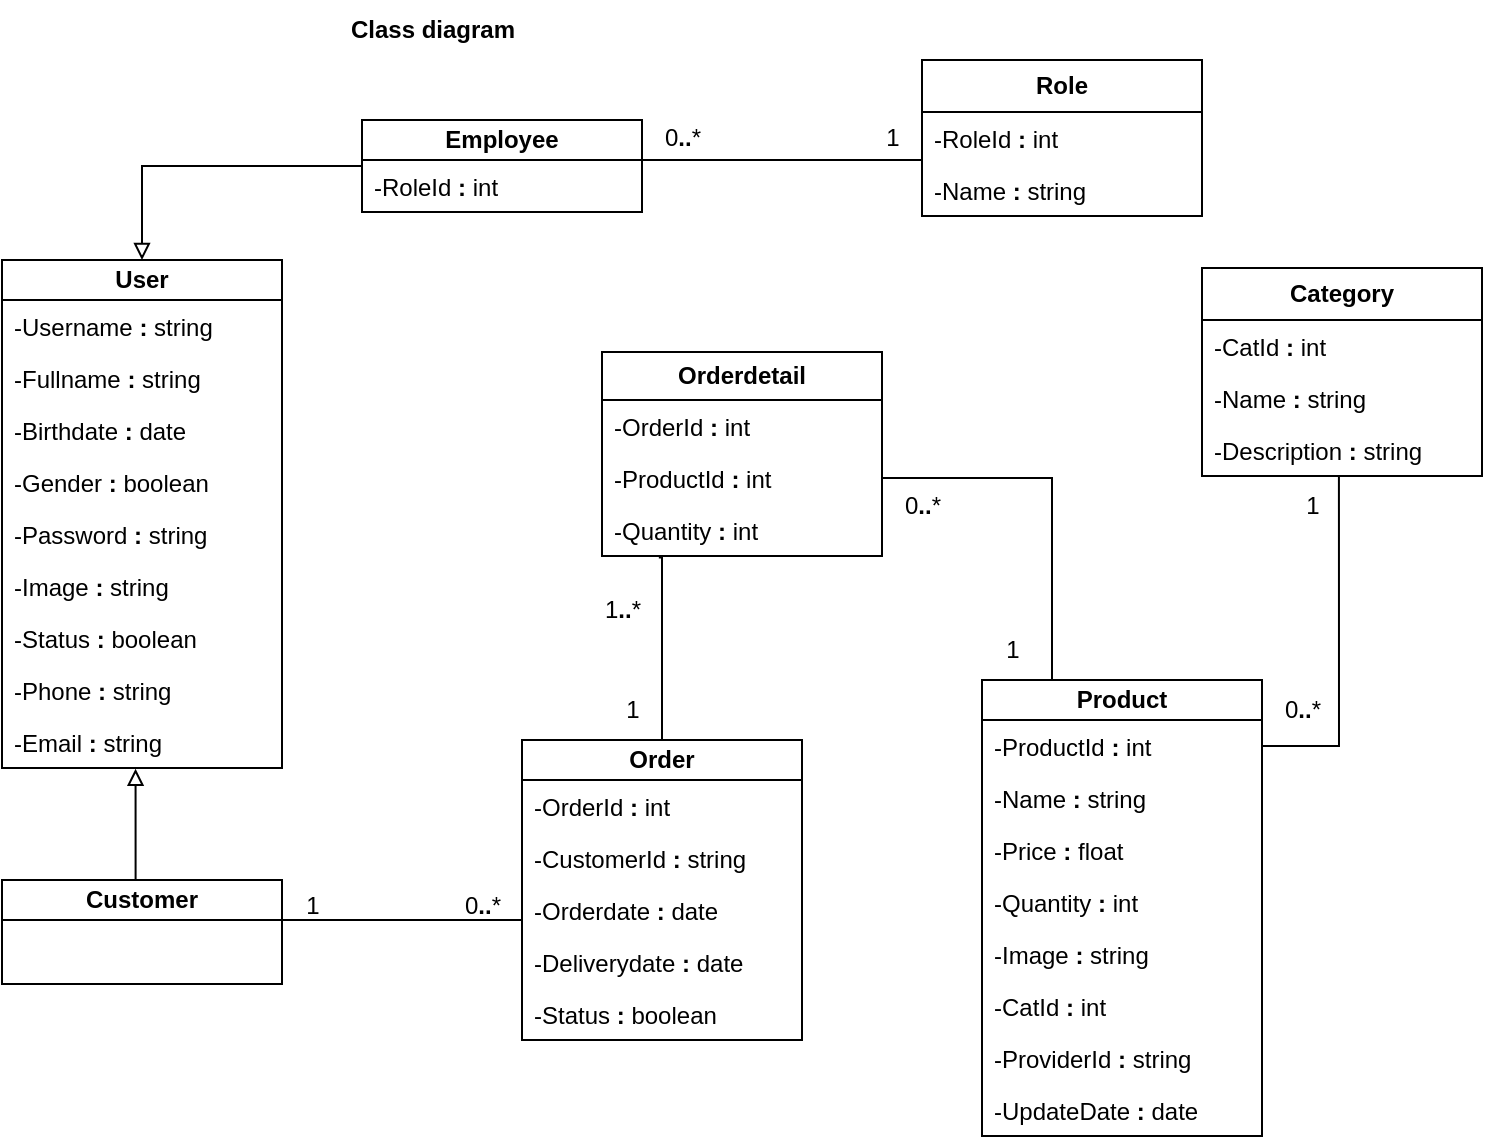 <mxfile version="26.0.3">
  <diagram name="Trang-1" id="YgK7qZTA63xxrdDLXhKl">
    <mxGraphModel dx="1235" dy="614" grid="1" gridSize="10" guides="1" tooltips="1" connect="1" arrows="1" fold="1" page="1" pageScale="1" pageWidth="827" pageHeight="1169" math="0" shadow="0">
      <root>
        <mxCell id="0" />
        <mxCell id="1" parent="0" />
        <mxCell id="rEkQVrX70EZeq7Gu5W5b-4" value="&lt;b&gt;User&lt;/b&gt;" style="swimlane;fontStyle=0;childLayout=stackLayout;horizontal=1;startSize=20;fillColor=none;horizontalStack=0;resizeParent=1;resizeParentMax=0;resizeLast=0;collapsible=1;marginBottom=0;whiteSpace=wrap;html=1;" vertex="1" parent="1">
          <mxGeometry x="60" y="140" width="140" height="254" as="geometry">
            <mxRectangle x="150" y="210" width="100" height="30" as="alternateBounds" />
          </mxGeometry>
        </mxCell>
        <mxCell id="rEkQVrX70EZeq7Gu5W5b-5" value="-Username &lt;b&gt;: &lt;/b&gt;string" style="text;strokeColor=none;fillColor=none;align=left;verticalAlign=top;spacingLeft=4;spacingRight=4;overflow=hidden;rotatable=0;points=[[0,0.5],[1,0.5]];portConstraint=eastwest;whiteSpace=wrap;html=1;" vertex="1" parent="rEkQVrX70EZeq7Gu5W5b-4">
          <mxGeometry y="20" width="140" height="26" as="geometry" />
        </mxCell>
        <mxCell id="rEkQVrX70EZeq7Gu5W5b-6" value="-Fullname &lt;b&gt;: &lt;/b&gt;string" style="text;strokeColor=none;fillColor=none;align=left;verticalAlign=top;spacingLeft=4;spacingRight=4;overflow=hidden;rotatable=0;points=[[0,0.5],[1,0.5]];portConstraint=eastwest;whiteSpace=wrap;html=1;" vertex="1" parent="rEkQVrX70EZeq7Gu5W5b-4">
          <mxGeometry y="46" width="140" height="26" as="geometry" />
        </mxCell>
        <mxCell id="rEkQVrX70EZeq7Gu5W5b-7" value="&lt;div&gt;-Birthdate &lt;b&gt;: &lt;/b&gt;date&lt;/div&gt;" style="text;strokeColor=none;fillColor=none;align=left;verticalAlign=top;spacingLeft=4;spacingRight=4;overflow=hidden;rotatable=0;points=[[0,0.5],[1,0.5]];portConstraint=eastwest;whiteSpace=wrap;html=1;" vertex="1" parent="rEkQVrX70EZeq7Gu5W5b-4">
          <mxGeometry y="72" width="140" height="26" as="geometry" />
        </mxCell>
        <mxCell id="rEkQVrX70EZeq7Gu5W5b-8" value="&lt;div&gt;-Gender &lt;b&gt;: &lt;/b&gt;boolean&lt;/div&gt;" style="text;strokeColor=none;fillColor=none;align=left;verticalAlign=top;spacingLeft=4;spacingRight=4;overflow=hidden;rotatable=0;points=[[0,0.5],[1,0.5]];portConstraint=eastwest;whiteSpace=wrap;html=1;" vertex="1" parent="rEkQVrX70EZeq7Gu5W5b-4">
          <mxGeometry y="98" width="140" height="26" as="geometry" />
        </mxCell>
        <mxCell id="rEkQVrX70EZeq7Gu5W5b-10" value="-Password &lt;b&gt;: &lt;/b&gt;string" style="text;strokeColor=none;fillColor=none;align=left;verticalAlign=top;spacingLeft=4;spacingRight=4;overflow=hidden;rotatable=0;points=[[0,0.5],[1,0.5]];portConstraint=eastwest;whiteSpace=wrap;html=1;" vertex="1" parent="rEkQVrX70EZeq7Gu5W5b-4">
          <mxGeometry y="124" width="140" height="26" as="geometry" />
        </mxCell>
        <mxCell id="rEkQVrX70EZeq7Gu5W5b-11" value="-Image &lt;b&gt;: &lt;/b&gt;string" style="text;strokeColor=none;fillColor=none;align=left;verticalAlign=top;spacingLeft=4;spacingRight=4;overflow=hidden;rotatable=0;points=[[0,0.5],[1,0.5]];portConstraint=eastwest;whiteSpace=wrap;html=1;" vertex="1" parent="rEkQVrX70EZeq7Gu5W5b-4">
          <mxGeometry y="150" width="140" height="26" as="geometry" />
        </mxCell>
        <mxCell id="rEkQVrX70EZeq7Gu5W5b-12" value="-Status &lt;b&gt;: &lt;/b&gt;boolean" style="text;strokeColor=none;fillColor=none;align=left;verticalAlign=top;spacingLeft=4;spacingRight=4;overflow=hidden;rotatable=0;points=[[0,0.5],[1,0.5]];portConstraint=eastwest;whiteSpace=wrap;html=1;" vertex="1" parent="rEkQVrX70EZeq7Gu5W5b-4">
          <mxGeometry y="176" width="140" height="26" as="geometry" />
        </mxCell>
        <mxCell id="rEkQVrX70EZeq7Gu5W5b-13" value="&lt;div&gt;-Phone &lt;b&gt;: &lt;/b&gt;string&lt;/div&gt;" style="text;strokeColor=none;fillColor=none;align=left;verticalAlign=top;spacingLeft=4;spacingRight=4;overflow=hidden;rotatable=0;points=[[0,0.5],[1,0.5]];portConstraint=eastwest;whiteSpace=wrap;html=1;" vertex="1" parent="rEkQVrX70EZeq7Gu5W5b-4">
          <mxGeometry y="202" width="140" height="26" as="geometry" />
        </mxCell>
        <mxCell id="rEkQVrX70EZeq7Gu5W5b-14" value="&lt;div&gt;-Email &lt;b&gt;: &lt;/b&gt;string&lt;/div&gt;" style="text;strokeColor=none;fillColor=none;align=left;verticalAlign=top;spacingLeft=4;spacingRight=4;overflow=hidden;rotatable=0;points=[[0,0.5],[1,0.5]];portConstraint=eastwest;whiteSpace=wrap;html=1;" vertex="1" parent="rEkQVrX70EZeq7Gu5W5b-4">
          <mxGeometry y="228" width="140" height="26" as="geometry" />
        </mxCell>
        <mxCell id="rEkQVrX70EZeq7Gu5W5b-25" value="&lt;b&gt;Customer&lt;/b&gt;" style="swimlane;fontStyle=0;childLayout=stackLayout;horizontal=1;startSize=20;fillColor=none;horizontalStack=0;resizeParent=1;resizeParentMax=0;resizeLast=0;collapsible=1;marginBottom=0;whiteSpace=wrap;html=1;" vertex="1" parent="1">
          <mxGeometry x="60" y="450" width="140" height="52" as="geometry" />
        </mxCell>
        <mxCell id="rEkQVrX70EZeq7Gu5W5b-29" style="edgeStyle=orthogonalEdgeStyle;rounded=0;orthogonalLoop=1;jettySize=auto;html=1;exitX=0.5;exitY=0;exitDx=0;exitDy=0;entryX=0.477;entryY=1.015;entryDx=0;entryDy=0;entryPerimeter=0;endArrow=block;endFill=0;" edge="1" parent="1" source="rEkQVrX70EZeq7Gu5W5b-25" target="rEkQVrX70EZeq7Gu5W5b-14">
          <mxGeometry relative="1" as="geometry">
            <mxPoint x="130" y="410" as="targetPoint" />
            <Array as="points">
              <mxPoint x="127" y="450" />
            </Array>
          </mxGeometry>
        </mxCell>
        <mxCell id="rEkQVrX70EZeq7Gu5W5b-39" style="edgeStyle=orthogonalEdgeStyle;rounded=0;orthogonalLoop=1;jettySize=auto;html=1;exitX=0;exitY=0.5;exitDx=0;exitDy=0;entryX=0.5;entryY=0;entryDx=0;entryDy=0;endArrow=block;endFill=0;" edge="1" parent="1" source="rEkQVrX70EZeq7Gu5W5b-35" target="rEkQVrX70EZeq7Gu5W5b-4">
          <mxGeometry relative="1" as="geometry" />
        </mxCell>
        <mxCell id="rEkQVrX70EZeq7Gu5W5b-35" value="&lt;b&gt;Employee&lt;/b&gt;" style="swimlane;fontStyle=0;childLayout=stackLayout;horizontal=1;startSize=20;fillColor=none;horizontalStack=0;resizeParent=1;resizeParentMax=0;resizeLast=0;collapsible=1;marginBottom=0;whiteSpace=wrap;html=1;" vertex="1" parent="1">
          <mxGeometry x="240" y="70" width="140" height="46" as="geometry" />
        </mxCell>
        <mxCell id="rEkQVrX70EZeq7Gu5W5b-36" value="-RoleId &lt;b&gt;: &lt;/b&gt;int" style="text;strokeColor=none;fillColor=none;align=left;verticalAlign=top;spacingLeft=4;spacingRight=4;overflow=hidden;rotatable=0;points=[[0,0.5],[1,0.5]];portConstraint=eastwest;whiteSpace=wrap;html=1;" vertex="1" parent="rEkQVrX70EZeq7Gu5W5b-35">
          <mxGeometry y="20" width="140" height="26" as="geometry" />
        </mxCell>
        <mxCell id="rEkQVrX70EZeq7Gu5W5b-40" value="&lt;b&gt;Role&lt;/b&gt;" style="swimlane;fontStyle=0;childLayout=stackLayout;horizontal=1;startSize=26;fillColor=none;horizontalStack=0;resizeParent=1;resizeParentMax=0;resizeLast=0;collapsible=1;marginBottom=0;whiteSpace=wrap;html=1;" vertex="1" parent="1">
          <mxGeometry x="520" y="40" width="140" height="78" as="geometry" />
        </mxCell>
        <mxCell id="rEkQVrX70EZeq7Gu5W5b-41" value="-RoleId &lt;b&gt;: &lt;/b&gt;int" style="text;strokeColor=none;fillColor=none;align=left;verticalAlign=top;spacingLeft=4;spacingRight=4;overflow=hidden;rotatable=0;points=[[0,0.5],[1,0.5]];portConstraint=eastwest;whiteSpace=wrap;html=1;" vertex="1" parent="rEkQVrX70EZeq7Gu5W5b-40">
          <mxGeometry y="26" width="140" height="26" as="geometry" />
        </mxCell>
        <mxCell id="rEkQVrX70EZeq7Gu5W5b-42" value="-Name &lt;b&gt;: &lt;/b&gt;string" style="text;strokeColor=none;fillColor=none;align=left;verticalAlign=top;spacingLeft=4;spacingRight=4;overflow=hidden;rotatable=0;points=[[0,0.5],[1,0.5]];portConstraint=eastwest;whiteSpace=wrap;html=1;" vertex="1" parent="rEkQVrX70EZeq7Gu5W5b-40">
          <mxGeometry y="52" width="140" height="26" as="geometry" />
        </mxCell>
        <mxCell id="rEkQVrX70EZeq7Gu5W5b-44" style="edgeStyle=orthogonalEdgeStyle;rounded=0;orthogonalLoop=1;jettySize=auto;html=1;exitX=0;exitY=0.5;exitDx=0;exitDy=0;endArrow=none;endFill=0;" edge="1" parent="1" source="rEkQVrX70EZeq7Gu5W5b-41">
          <mxGeometry relative="1" as="geometry">
            <mxPoint x="379" y="90" as="targetPoint" />
            <Array as="points">
              <mxPoint x="520" y="90" />
            </Array>
          </mxGeometry>
        </mxCell>
        <mxCell id="rEkQVrX70EZeq7Gu5W5b-45" value="0&lt;b&gt;..&lt;/b&gt;*" style="text;html=1;align=center;verticalAlign=middle;resizable=0;points=[];autosize=1;strokeColor=none;fillColor=none;" vertex="1" parent="1">
          <mxGeometry x="380" y="64" width="40" height="30" as="geometry" />
        </mxCell>
        <mxCell id="rEkQVrX70EZeq7Gu5W5b-46" value="1" style="text;html=1;align=center;verticalAlign=middle;resizable=0;points=[];autosize=1;strokeColor=none;fillColor=none;" vertex="1" parent="1">
          <mxGeometry x="490" y="64" width="30" height="30" as="geometry" />
        </mxCell>
        <mxCell id="rEkQVrX70EZeq7Gu5W5b-47" value="&lt;b&gt;Order&lt;/b&gt;" style="swimlane;fontStyle=0;childLayout=stackLayout;horizontal=1;startSize=20;fillColor=none;horizontalStack=0;resizeParent=1;resizeParentMax=0;resizeLast=0;collapsible=1;marginBottom=0;whiteSpace=wrap;html=1;" vertex="1" parent="1">
          <mxGeometry x="320" y="380" width="140" height="150" as="geometry" />
        </mxCell>
        <mxCell id="rEkQVrX70EZeq7Gu5W5b-48" value="-OrderId &lt;b&gt;: &lt;/b&gt;int" style="text;strokeColor=none;fillColor=none;align=left;verticalAlign=top;spacingLeft=4;spacingRight=4;overflow=hidden;rotatable=0;points=[[0,0.5],[1,0.5]];portConstraint=eastwest;whiteSpace=wrap;html=1;" vertex="1" parent="rEkQVrX70EZeq7Gu5W5b-47">
          <mxGeometry y="20" width="140" height="26" as="geometry" />
        </mxCell>
        <mxCell id="rEkQVrX70EZeq7Gu5W5b-49" value="-CustomerId &lt;b&gt;: &lt;/b&gt;string" style="text;strokeColor=none;fillColor=none;align=left;verticalAlign=top;spacingLeft=4;spacingRight=4;overflow=hidden;rotatable=0;points=[[0,0.5],[1,0.5]];portConstraint=eastwest;whiteSpace=wrap;html=1;" vertex="1" parent="rEkQVrX70EZeq7Gu5W5b-47">
          <mxGeometry y="46" width="140" height="26" as="geometry" />
        </mxCell>
        <mxCell id="rEkQVrX70EZeq7Gu5W5b-50" value="-Orderdate &lt;b&gt;: &lt;/b&gt;date" style="text;strokeColor=none;fillColor=none;align=left;verticalAlign=top;spacingLeft=4;spacingRight=4;overflow=hidden;rotatable=0;points=[[0,0.5],[1,0.5]];portConstraint=eastwest;whiteSpace=wrap;html=1;" vertex="1" parent="rEkQVrX70EZeq7Gu5W5b-47">
          <mxGeometry y="72" width="140" height="26" as="geometry" />
        </mxCell>
        <mxCell id="rEkQVrX70EZeq7Gu5W5b-51" value="-Deliverydate &lt;b&gt;: &lt;/b&gt;date" style="text;strokeColor=none;fillColor=none;align=left;verticalAlign=top;spacingLeft=4;spacingRight=4;overflow=hidden;rotatable=0;points=[[0,0.5],[1,0.5]];portConstraint=eastwest;whiteSpace=wrap;html=1;" vertex="1" parent="rEkQVrX70EZeq7Gu5W5b-47">
          <mxGeometry y="98" width="140" height="26" as="geometry" />
        </mxCell>
        <mxCell id="rEkQVrX70EZeq7Gu5W5b-52" value="-Status &lt;b&gt;: &lt;/b&gt;boolean" style="text;strokeColor=none;fillColor=none;align=left;verticalAlign=top;spacingLeft=4;spacingRight=4;overflow=hidden;rotatable=0;points=[[0,0.5],[1,0.5]];portConstraint=eastwest;whiteSpace=wrap;html=1;" vertex="1" parent="rEkQVrX70EZeq7Gu5W5b-47">
          <mxGeometry y="124" width="140" height="26" as="geometry" />
        </mxCell>
        <mxCell id="rEkQVrX70EZeq7Gu5W5b-53" style="edgeStyle=orthogonalEdgeStyle;rounded=0;orthogonalLoop=1;jettySize=auto;html=1;exitX=0;exitY=0.5;exitDx=0;exitDy=0;entryX=0.98;entryY=0.385;entryDx=0;entryDy=0;entryPerimeter=0;endArrow=none;endFill=0;" edge="1" parent="1" source="rEkQVrX70EZeq7Gu5W5b-50" target="rEkQVrX70EZeq7Gu5W5b-25">
          <mxGeometry relative="1" as="geometry">
            <Array as="points">
              <mxPoint x="320" y="470" />
            </Array>
          </mxGeometry>
        </mxCell>
        <mxCell id="rEkQVrX70EZeq7Gu5W5b-54" value="1" style="text;html=1;align=center;verticalAlign=middle;resizable=0;points=[];autosize=1;strokeColor=none;fillColor=none;" vertex="1" parent="1">
          <mxGeometry x="200" y="448" width="30" height="30" as="geometry" />
        </mxCell>
        <mxCell id="rEkQVrX70EZeq7Gu5W5b-55" value="0&lt;b&gt;..&lt;/b&gt;*" style="text;html=1;align=center;verticalAlign=middle;resizable=0;points=[];autosize=1;strokeColor=none;fillColor=none;" vertex="1" parent="1">
          <mxGeometry x="280" y="448" width="40" height="30" as="geometry" />
        </mxCell>
        <mxCell id="rEkQVrX70EZeq7Gu5W5b-56" value="&lt;b&gt;Orderdetail&lt;/b&gt;" style="swimlane;fontStyle=0;childLayout=stackLayout;horizontal=1;startSize=24;fillColor=none;horizontalStack=0;resizeParent=1;resizeParentMax=0;resizeLast=0;collapsible=1;marginBottom=0;whiteSpace=wrap;html=1;" vertex="1" parent="1">
          <mxGeometry x="360" y="186" width="140" height="102" as="geometry" />
        </mxCell>
        <mxCell id="rEkQVrX70EZeq7Gu5W5b-57" value="-OrderId &lt;b&gt;: &lt;/b&gt;int" style="text;strokeColor=none;fillColor=none;align=left;verticalAlign=top;spacingLeft=4;spacingRight=4;overflow=hidden;rotatable=0;points=[[0,0.5],[1,0.5]];portConstraint=eastwest;whiteSpace=wrap;html=1;" vertex="1" parent="rEkQVrX70EZeq7Gu5W5b-56">
          <mxGeometry y="24" width="140" height="26" as="geometry" />
        </mxCell>
        <mxCell id="rEkQVrX70EZeq7Gu5W5b-58" value="-ProductId &lt;b&gt;: &lt;/b&gt;int" style="text;strokeColor=none;fillColor=none;align=left;verticalAlign=top;spacingLeft=4;spacingRight=4;overflow=hidden;rotatable=0;points=[[0,0.5],[1,0.5]];portConstraint=eastwest;whiteSpace=wrap;html=1;" vertex="1" parent="rEkQVrX70EZeq7Gu5W5b-56">
          <mxGeometry y="50" width="140" height="26" as="geometry" />
        </mxCell>
        <mxCell id="rEkQVrX70EZeq7Gu5W5b-59" value="-Quantity &lt;b&gt;: &lt;/b&gt;int" style="text;strokeColor=none;fillColor=none;align=left;verticalAlign=top;spacingLeft=4;spacingRight=4;overflow=hidden;rotatable=0;points=[[0,0.5],[1,0.5]];portConstraint=eastwest;whiteSpace=wrap;html=1;" vertex="1" parent="rEkQVrX70EZeq7Gu5W5b-56">
          <mxGeometry y="76" width="140" height="26" as="geometry" />
        </mxCell>
        <mxCell id="rEkQVrX70EZeq7Gu5W5b-60" style="edgeStyle=orthogonalEdgeStyle;rounded=0;orthogonalLoop=1;jettySize=auto;html=1;exitX=0.5;exitY=0;exitDx=0;exitDy=0;entryX=0.203;entryY=1.031;entryDx=0;entryDy=0;entryPerimeter=0;endArrow=none;endFill=0;" edge="1" parent="1" source="rEkQVrX70EZeq7Gu5W5b-47" target="rEkQVrX70EZeq7Gu5W5b-59">
          <mxGeometry relative="1" as="geometry">
            <Array as="points">
              <mxPoint x="390" y="289" />
            </Array>
          </mxGeometry>
        </mxCell>
        <mxCell id="rEkQVrX70EZeq7Gu5W5b-61" value="1" style="text;html=1;align=center;verticalAlign=middle;resizable=0;points=[];autosize=1;strokeColor=none;fillColor=none;" vertex="1" parent="1">
          <mxGeometry x="360" y="350" width="30" height="30" as="geometry" />
        </mxCell>
        <mxCell id="rEkQVrX70EZeq7Gu5W5b-62" value="1&lt;b&gt;..&lt;/b&gt;*" style="text;html=1;align=center;verticalAlign=middle;resizable=0;points=[];autosize=1;strokeColor=none;fillColor=none;" vertex="1" parent="1">
          <mxGeometry x="350" y="300" width="40" height="30" as="geometry" />
        </mxCell>
        <mxCell id="rEkQVrX70EZeq7Gu5W5b-72" style="edgeStyle=orthogonalEdgeStyle;rounded=0;orthogonalLoop=1;jettySize=auto;html=1;exitX=0.25;exitY=0;exitDx=0;exitDy=0;entryX=1;entryY=0.5;entryDx=0;entryDy=0;endArrow=none;endFill=0;" edge="1" parent="1" source="rEkQVrX70EZeq7Gu5W5b-63" target="rEkQVrX70EZeq7Gu5W5b-58">
          <mxGeometry relative="1" as="geometry" />
        </mxCell>
        <mxCell id="rEkQVrX70EZeq7Gu5W5b-63" value="&lt;b&gt;Product&lt;/b&gt;" style="swimlane;fontStyle=0;childLayout=stackLayout;horizontal=1;startSize=20;fillColor=none;horizontalStack=0;resizeParent=1;resizeParentMax=0;resizeLast=0;collapsible=1;marginBottom=0;whiteSpace=wrap;html=1;" vertex="1" parent="1">
          <mxGeometry x="550" y="350" width="140" height="228" as="geometry" />
        </mxCell>
        <mxCell id="rEkQVrX70EZeq7Gu5W5b-64" value="-ProductId &lt;b&gt;: &lt;/b&gt;int" style="text;strokeColor=none;fillColor=none;align=left;verticalAlign=top;spacingLeft=4;spacingRight=4;overflow=hidden;rotatable=0;points=[[0,0.5],[1,0.5]];portConstraint=eastwest;whiteSpace=wrap;html=1;" vertex="1" parent="rEkQVrX70EZeq7Gu5W5b-63">
          <mxGeometry y="20" width="140" height="26" as="geometry" />
        </mxCell>
        <mxCell id="rEkQVrX70EZeq7Gu5W5b-65" value="-Name &lt;b&gt;: &lt;/b&gt;string" style="text;strokeColor=none;fillColor=none;align=left;verticalAlign=top;spacingLeft=4;spacingRight=4;overflow=hidden;rotatable=0;points=[[0,0.5],[1,0.5]];portConstraint=eastwest;whiteSpace=wrap;html=1;" vertex="1" parent="rEkQVrX70EZeq7Gu5W5b-63">
          <mxGeometry y="46" width="140" height="26" as="geometry" />
        </mxCell>
        <mxCell id="rEkQVrX70EZeq7Gu5W5b-66" value="-Price &lt;b&gt;: &lt;/b&gt;float" style="text;strokeColor=none;fillColor=none;align=left;verticalAlign=top;spacingLeft=4;spacingRight=4;overflow=hidden;rotatable=0;points=[[0,0.5],[1,0.5]];portConstraint=eastwest;whiteSpace=wrap;html=1;" vertex="1" parent="rEkQVrX70EZeq7Gu5W5b-63">
          <mxGeometry y="72" width="140" height="26" as="geometry" />
        </mxCell>
        <mxCell id="rEkQVrX70EZeq7Gu5W5b-67" value="-Quantity &lt;b&gt;: &lt;/b&gt;int" style="text;strokeColor=none;fillColor=none;align=left;verticalAlign=top;spacingLeft=4;spacingRight=4;overflow=hidden;rotatable=0;points=[[0,0.5],[1,0.5]];portConstraint=eastwest;whiteSpace=wrap;html=1;" vertex="1" parent="rEkQVrX70EZeq7Gu5W5b-63">
          <mxGeometry y="98" width="140" height="26" as="geometry" />
        </mxCell>
        <mxCell id="rEkQVrX70EZeq7Gu5W5b-68" value="-Image &lt;b&gt;: &lt;/b&gt;string" style="text;strokeColor=none;fillColor=none;align=left;verticalAlign=top;spacingLeft=4;spacingRight=4;overflow=hidden;rotatable=0;points=[[0,0.5],[1,0.5]];portConstraint=eastwest;whiteSpace=wrap;html=1;" vertex="1" parent="rEkQVrX70EZeq7Gu5W5b-63">
          <mxGeometry y="124" width="140" height="26" as="geometry" />
        </mxCell>
        <mxCell id="rEkQVrX70EZeq7Gu5W5b-69" value="-CatId &lt;b&gt;: &lt;/b&gt;int" style="text;strokeColor=none;fillColor=none;align=left;verticalAlign=top;spacingLeft=4;spacingRight=4;overflow=hidden;rotatable=0;points=[[0,0.5],[1,0.5]];portConstraint=eastwest;whiteSpace=wrap;html=1;" vertex="1" parent="rEkQVrX70EZeq7Gu5W5b-63">
          <mxGeometry y="150" width="140" height="26" as="geometry" />
        </mxCell>
        <mxCell id="rEkQVrX70EZeq7Gu5W5b-70" value="-ProviderId &lt;b&gt;:&lt;/b&gt; string" style="text;strokeColor=none;fillColor=none;align=left;verticalAlign=top;spacingLeft=4;spacingRight=4;overflow=hidden;rotatable=0;points=[[0,0.5],[1,0.5]];portConstraint=eastwest;whiteSpace=wrap;html=1;" vertex="1" parent="rEkQVrX70EZeq7Gu5W5b-63">
          <mxGeometry y="176" width="140" height="26" as="geometry" />
        </mxCell>
        <mxCell id="rEkQVrX70EZeq7Gu5W5b-71" value="-UpdateDate &lt;b&gt;: &lt;/b&gt;date" style="text;strokeColor=none;fillColor=none;align=left;verticalAlign=top;spacingLeft=4;spacingRight=4;overflow=hidden;rotatable=0;points=[[0,0.5],[1,0.5]];portConstraint=eastwest;whiteSpace=wrap;html=1;" vertex="1" parent="rEkQVrX70EZeq7Gu5W5b-63">
          <mxGeometry y="202" width="140" height="26" as="geometry" />
        </mxCell>
        <mxCell id="rEkQVrX70EZeq7Gu5W5b-73" value="1" style="text;html=1;align=center;verticalAlign=middle;resizable=0;points=[];autosize=1;strokeColor=none;fillColor=none;" vertex="1" parent="1">
          <mxGeometry x="550" y="320" width="30" height="30" as="geometry" />
        </mxCell>
        <mxCell id="rEkQVrX70EZeq7Gu5W5b-74" value="0&lt;b&gt;..&lt;/b&gt;*" style="text;html=1;align=center;verticalAlign=middle;resizable=0;points=[];autosize=1;strokeColor=none;fillColor=none;" vertex="1" parent="1">
          <mxGeometry x="500" y="248" width="40" height="30" as="geometry" />
        </mxCell>
        <mxCell id="rEkQVrX70EZeq7Gu5W5b-75" value="&lt;b&gt;Category&lt;/b&gt;" style="swimlane;fontStyle=0;childLayout=stackLayout;horizontal=1;startSize=26;fillColor=none;horizontalStack=0;resizeParent=1;resizeParentMax=0;resizeLast=0;collapsible=1;marginBottom=0;whiteSpace=wrap;html=1;" vertex="1" parent="1">
          <mxGeometry x="660" y="144" width="140" height="104" as="geometry" />
        </mxCell>
        <mxCell id="rEkQVrX70EZeq7Gu5W5b-76" value="-CatId &lt;b&gt;: &lt;/b&gt;int" style="text;strokeColor=none;fillColor=none;align=left;verticalAlign=top;spacingLeft=4;spacingRight=4;overflow=hidden;rotatable=0;points=[[0,0.5],[1,0.5]];portConstraint=eastwest;whiteSpace=wrap;html=1;" vertex="1" parent="rEkQVrX70EZeq7Gu5W5b-75">
          <mxGeometry y="26" width="140" height="26" as="geometry" />
        </mxCell>
        <mxCell id="rEkQVrX70EZeq7Gu5W5b-77" value="-Name &lt;b&gt;: &lt;/b&gt;string" style="text;strokeColor=none;fillColor=none;align=left;verticalAlign=top;spacingLeft=4;spacingRight=4;overflow=hidden;rotatable=0;points=[[0,0.5],[1,0.5]];portConstraint=eastwest;whiteSpace=wrap;html=1;" vertex="1" parent="rEkQVrX70EZeq7Gu5W5b-75">
          <mxGeometry y="52" width="140" height="26" as="geometry" />
        </mxCell>
        <mxCell id="rEkQVrX70EZeq7Gu5W5b-78" value="-Description &lt;b&gt;:&lt;/b&gt; string" style="text;strokeColor=none;fillColor=none;align=left;verticalAlign=top;spacingLeft=4;spacingRight=4;overflow=hidden;rotatable=0;points=[[0,0.5],[1,0.5]];portConstraint=eastwest;whiteSpace=wrap;html=1;" vertex="1" parent="rEkQVrX70EZeq7Gu5W5b-75">
          <mxGeometry y="78" width="140" height="26" as="geometry" />
        </mxCell>
        <mxCell id="rEkQVrX70EZeq7Gu5W5b-80" style="edgeStyle=orthogonalEdgeStyle;rounded=0;orthogonalLoop=1;jettySize=auto;html=1;exitX=1;exitY=0.5;exitDx=0;exitDy=0;entryX=0.489;entryY=0.985;entryDx=0;entryDy=0;entryPerimeter=0;endArrow=none;endFill=0;" edge="1" parent="1" source="rEkQVrX70EZeq7Gu5W5b-64" target="rEkQVrX70EZeq7Gu5W5b-78">
          <mxGeometry relative="1" as="geometry" />
        </mxCell>
        <mxCell id="rEkQVrX70EZeq7Gu5W5b-81" value="0&lt;b&gt;..&lt;/b&gt;*" style="text;html=1;align=center;verticalAlign=middle;resizable=0;points=[];autosize=1;strokeColor=none;fillColor=none;" vertex="1" parent="1">
          <mxGeometry x="690" y="350" width="40" height="30" as="geometry" />
        </mxCell>
        <mxCell id="rEkQVrX70EZeq7Gu5W5b-82" value="1" style="text;html=1;align=center;verticalAlign=middle;resizable=0;points=[];autosize=1;strokeColor=none;fillColor=none;" vertex="1" parent="1">
          <mxGeometry x="700" y="248" width="30" height="30" as="geometry" />
        </mxCell>
        <mxCell id="rEkQVrX70EZeq7Gu5W5b-83" value="&lt;b&gt;Class diagram&lt;/b&gt;" style="text;html=1;align=center;verticalAlign=middle;resizable=0;points=[];autosize=1;strokeColor=none;fillColor=none;" vertex="1" parent="1">
          <mxGeometry x="220" y="10" width="110" height="30" as="geometry" />
        </mxCell>
      </root>
    </mxGraphModel>
  </diagram>
</mxfile>
